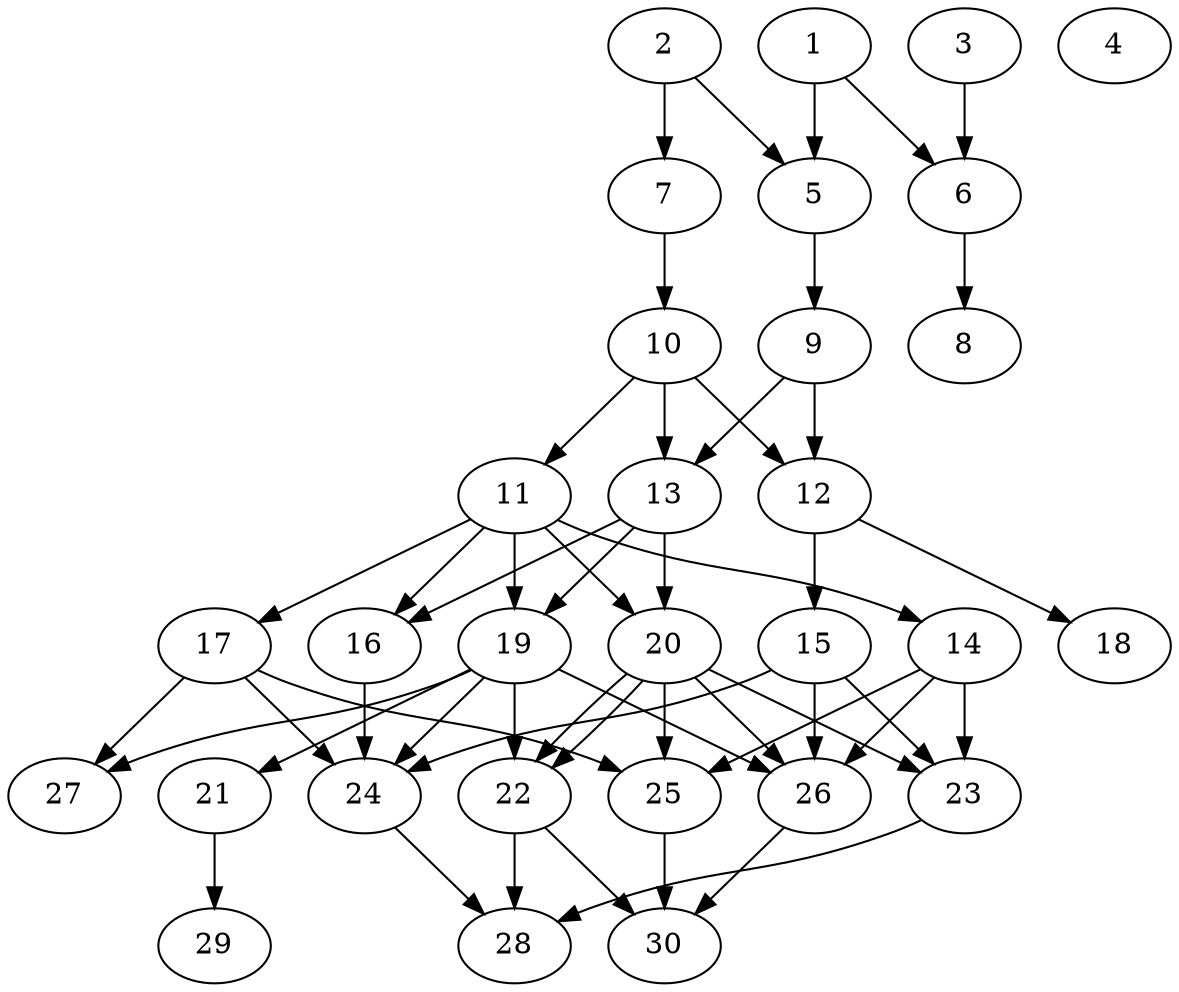 // DAG automatically generated by daggen at Fri Jul 29 10:40:30 2022
// daggen.exe --dot -n 30 --ccr 0.5 --fat 0.5 --regular 0.5 --density 0.5 -o data\30/random_30_7.gv 
digraph G {
  1 [compute_size="1034431522390", trans_size="388453", result_size="54272", ram="3831680",alpha="0.12"]
  1 -> 5 [size ="54272"]
  1 -> 6 [size ="54272"]
  2 [compute_size="28991029248", trans_size="49553", result_size="29696", ram="35652656",alpha="0.16"]
  2 -> 5 [size ="29696"]
  2 -> 7 [size ="29696"]
  3 [compute_size="858963968", trans_size="249837", result_size="70656", ram="7679216",alpha="0.05"]
  3 -> 6 [size ="70656"]
  4 [compute_size="13991778304", trans_size="391235", result_size="0", ram="16734944",alpha="0.15"]
  5 [compute_size="3902478336", trans_size="744138", result_size="29696", ram="48522656",alpha="0.08"]
  5 -> 9 [size ="29696"]
  6 [compute_size="1136813625200", trans_size="410320", result_size="1024", ram="8928992",alpha="0.18"]
  6 -> 8 [size ="1024"]
  7 [compute_size="276462901352", trans_size="341235", result_size="1024", ram="50106656",alpha="0.13"]
  7 -> 10 [size ="1024"]
  8 [compute_size="6549331968", trans_size="589345", result_size="0", ram="10075808",alpha="0.16"]
  9 [compute_size="19467730944", trans_size="720992", result_size="91136", ram="25522976",alpha="0.19"]
  9 -> 12 [size ="91136"]
  9 -> 13 [size ="91136"]
  10 [compute_size="440885768732", trans_size="461566", result_size="13312", ram="15168368",alpha="0.03"]
  10 -> 11 [size ="13312"]
  10 -> 12 [size ="13312"]
  10 -> 13 [size ="13312"]
  11 [compute_size="88213896779", trans_size="928949", result_size="29696", ram="18132032",alpha="0.16"]
  11 -> 14 [size ="29696"]
  11 -> 16 [size ="29696"]
  11 -> 17 [size ="29696"]
  11 -> 19 [size ="29696"]
  11 -> 20 [size ="29696"]
  12 [compute_size="28991029248", trans_size="747239", result_size="29696", ram="16727024",alpha="0.09"]
  12 -> 15 [size ="29696"]
  12 -> 18 [size ="29696"]
  13 [compute_size="29861996544", trans_size="102749", result_size="54272", ram="14219552",alpha="0.09"]
  13 -> 16 [size ="54272"]
  13 -> 19 [size ="54272"]
  13 -> 20 [size ="54272"]
  14 [compute_size="19396788224", trans_size="916737", result_size="70656", ram="10162928",alpha="0.01"]
  14 -> 23 [size ="70656"]
  14 -> 25 [size ="70656"]
  14 -> 26 [size ="70656"]
  15 [compute_size="68719476736", trans_size="945381", result_size="74752", ram="4148480",alpha="0.08"]
  15 -> 23 [size ="74752"]
  15 -> 24 [size ="74752"]
  15 -> 26 [size ="74752"]
  16 [compute_size="231928233984", trans_size="332604", result_size="13312", ram="38156960",alpha="0.17"]
  16 -> 24 [size ="13312"]
  17 [compute_size="368293445632", trans_size="359681", result_size="9216", ram="31461392",alpha="0.15"]
  17 -> 24 [size ="9216"]
  17 -> 25 [size ="9216"]
  17 -> 27 [size ="9216"]
  18 [compute_size="26050297856", trans_size="121578", result_size="0", ram="22655936",alpha="0.10"]
  19 [compute_size="360608531079", trans_size="274964", result_size="9216", ram="43377824",alpha="0.19"]
  19 -> 21 [size ="9216"]
  19 -> 22 [size ="9216"]
  19 -> 24 [size ="9216"]
  19 -> 26 [size ="9216"]
  19 -> 27 [size ="9216"]
  20 [compute_size="7791624192", trans_size="310482", result_size="70656", ram="41418416",alpha="0.14"]
  20 -> 22 [size ="70656"]
  20 -> 22 [size ="70656"]
  20 -> 23 [size ="70656"]
  20 -> 25 [size ="70656"]
  20 -> 26 [size ="70656"]
  21 [compute_size="6338379776", trans_size="986301", result_size="74752", ram="4984832",alpha="0.13"]
  21 -> 29 [size ="74752"]
  22 [compute_size="35849226240", trans_size="900273", result_size="54272", ram="19093520",alpha="0.07"]
  22 -> 28 [size ="54272"]
  22 -> 30 [size ="54272"]
  23 [compute_size="8589934592", trans_size="609421", result_size="70656", ram="38652752",alpha="0.07"]
  23 -> 28 [size ="70656"]
  24 [compute_size="43104503808", trans_size="364701", result_size="54272", ram="8832368",alpha="0.03"]
  24 -> 28 [size ="54272"]
  25 [compute_size="39061149696", trans_size="683845", result_size="54272", ram="12884240",alpha="0.15"]
  25 -> 30 [size ="54272"]
  26 [compute_size="134217728000", trans_size="247503", result_size="1024", ram="34415552",alpha="0.02"]
  26 -> 30 [size ="1024"]
  27 [compute_size="4740546560", trans_size="672304", result_size="0", ram="3107792",alpha="0.12"]
  28 [compute_size="13670000640", trans_size="964338", result_size="0", ram="46046864",alpha="0.05"]
  29 [compute_size="231928233984", trans_size="245265", result_size="0", ram="10486064",alpha="0.01"]
  30 [compute_size="591747683226", trans_size="626461", result_size="0", ram="49781936",alpha="0.11"]
}
